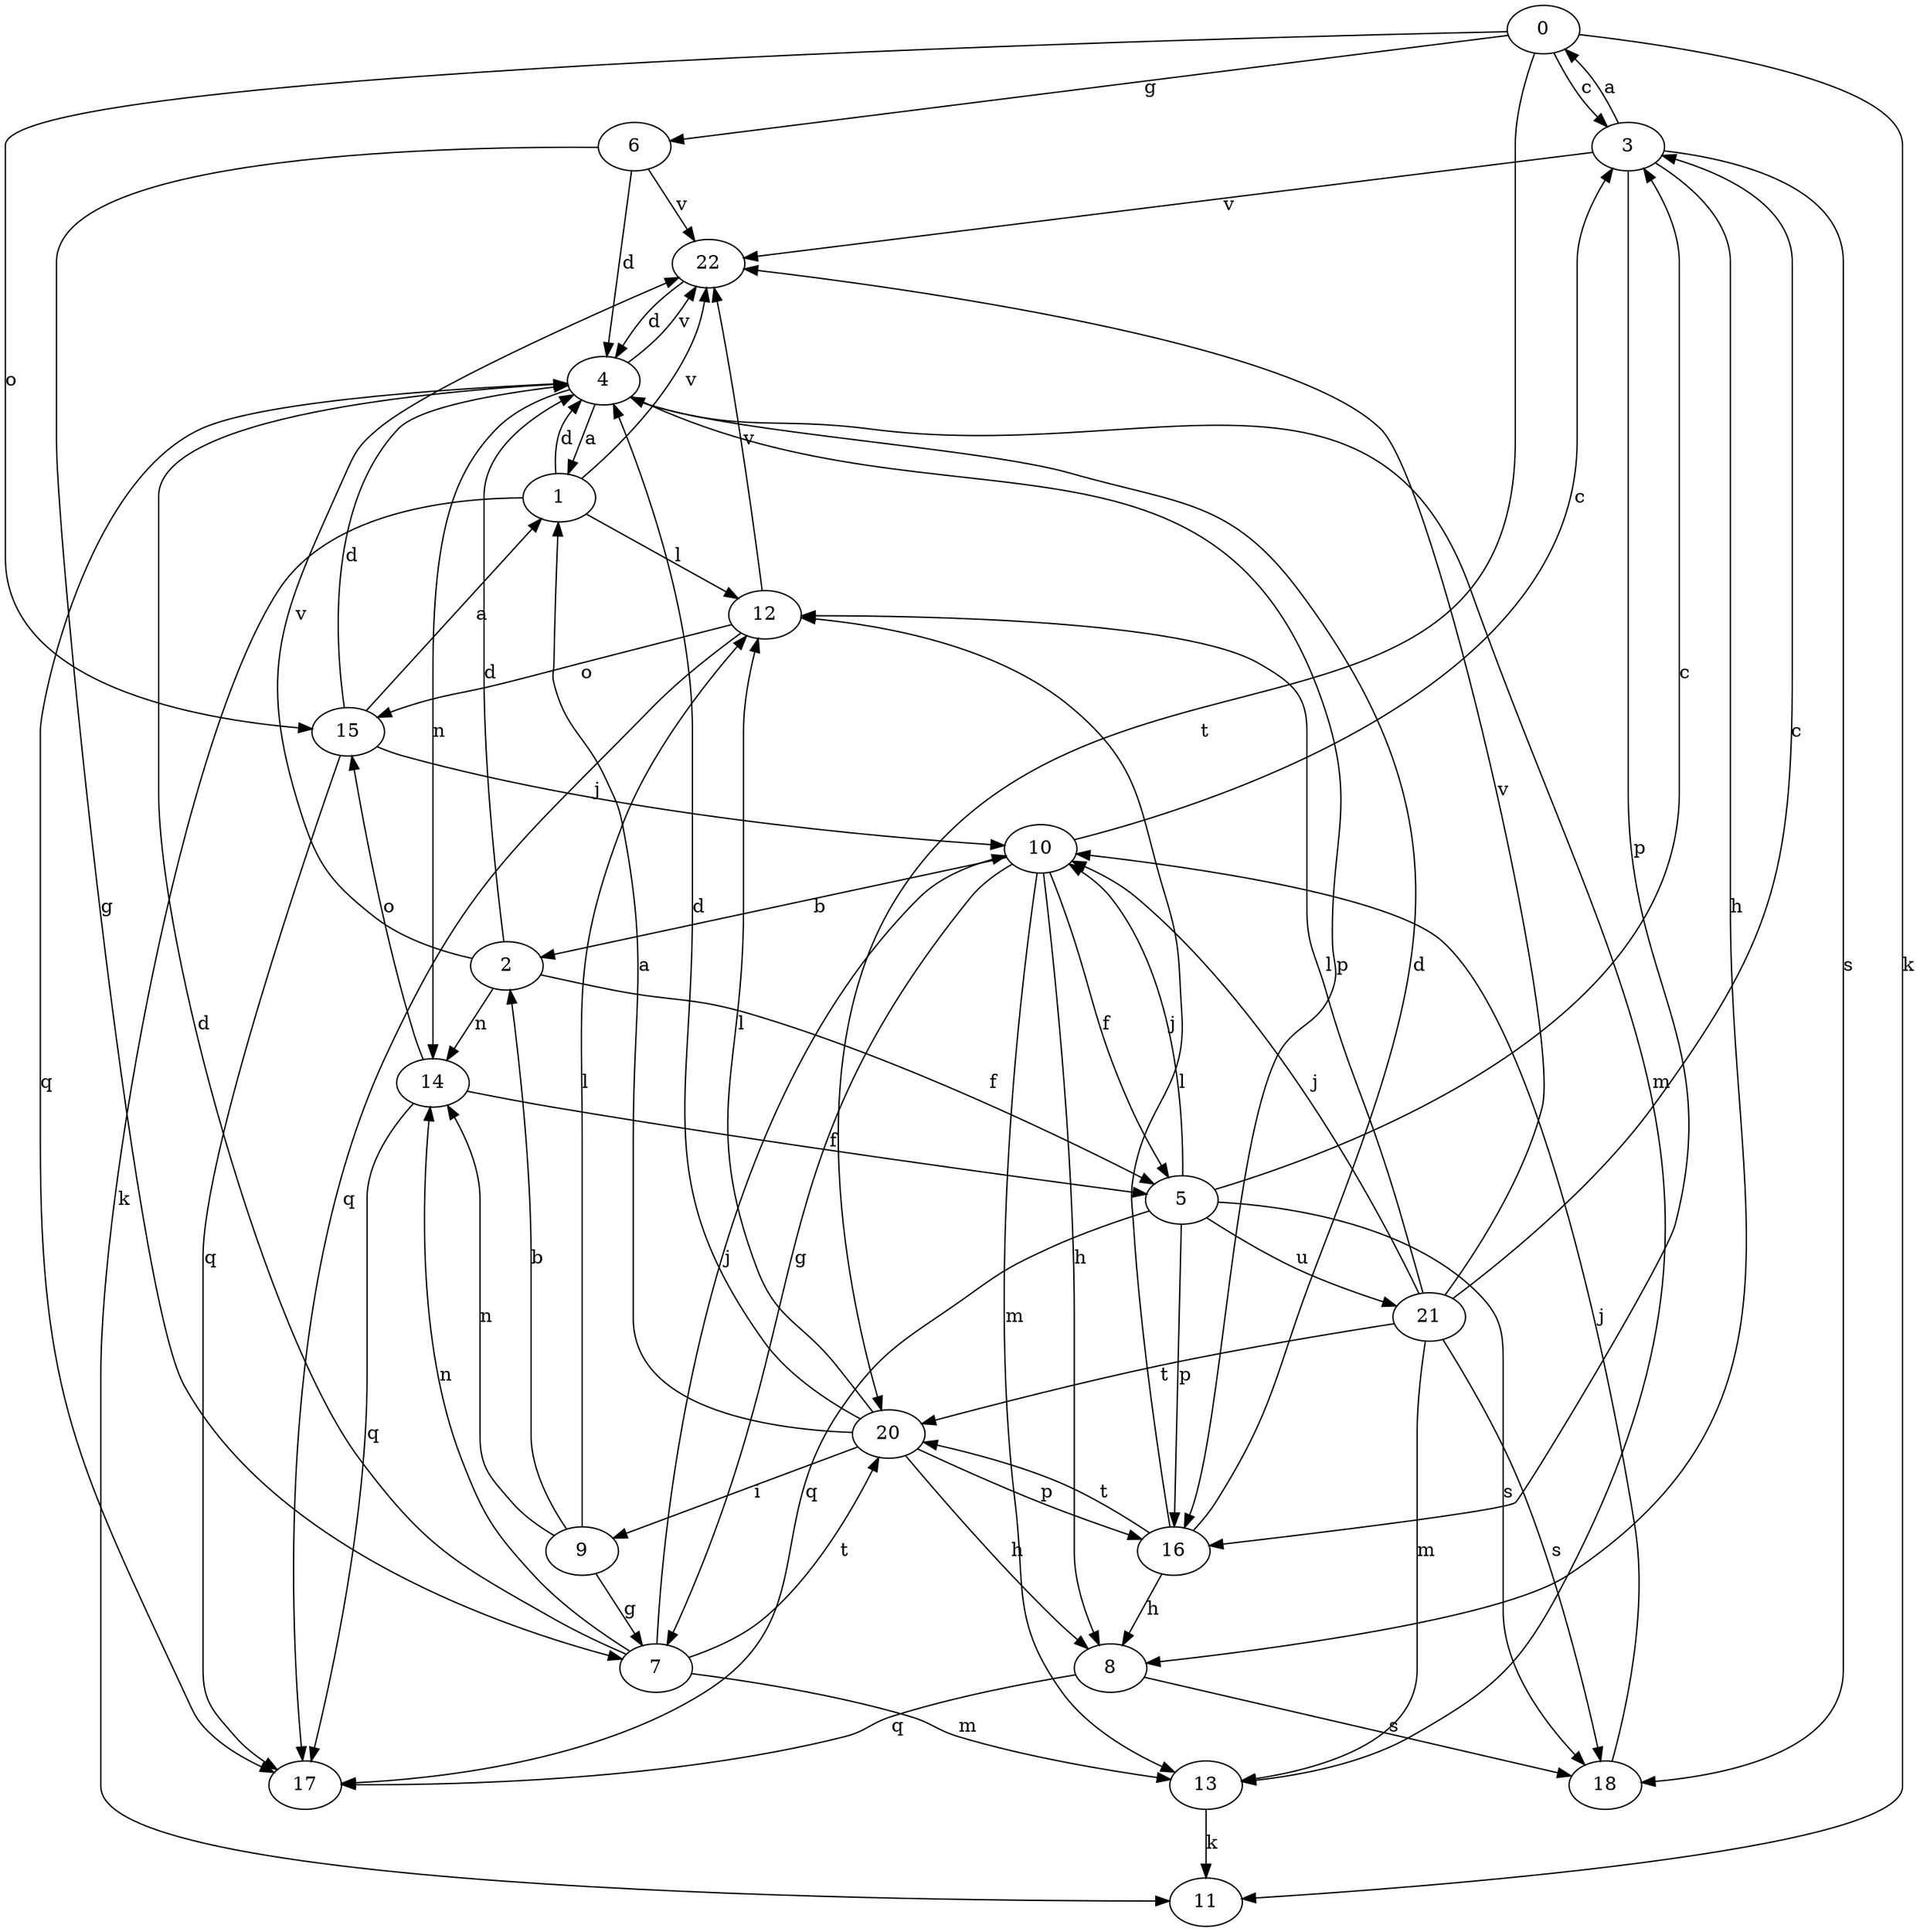strict digraph  {
0;
1;
2;
3;
4;
5;
6;
7;
8;
9;
10;
11;
12;
13;
14;
15;
16;
17;
18;
20;
21;
22;
0 -> 3  [label=c];
0 -> 6  [label=g];
0 -> 11  [label=k];
0 -> 15  [label=o];
0 -> 20  [label=t];
1 -> 4  [label=d];
1 -> 11  [label=k];
1 -> 12  [label=l];
1 -> 22  [label=v];
2 -> 4  [label=d];
2 -> 5  [label=f];
2 -> 14  [label=n];
2 -> 22  [label=v];
3 -> 0  [label=a];
3 -> 8  [label=h];
3 -> 16  [label=p];
3 -> 18  [label=s];
3 -> 22  [label=v];
4 -> 1  [label=a];
4 -> 13  [label=m];
4 -> 14  [label=n];
4 -> 16  [label=p];
4 -> 17  [label=q];
4 -> 22  [label=v];
5 -> 3  [label=c];
5 -> 10  [label=j];
5 -> 16  [label=p];
5 -> 17  [label=q];
5 -> 18  [label=s];
5 -> 21  [label=u];
6 -> 4  [label=d];
6 -> 7  [label=g];
6 -> 22  [label=v];
7 -> 4  [label=d];
7 -> 10  [label=j];
7 -> 13  [label=m];
7 -> 14  [label=n];
7 -> 20  [label=t];
8 -> 17  [label=q];
8 -> 18  [label=s];
9 -> 2  [label=b];
9 -> 7  [label=g];
9 -> 12  [label=l];
9 -> 14  [label=n];
10 -> 2  [label=b];
10 -> 3  [label=c];
10 -> 5  [label=f];
10 -> 7  [label=g];
10 -> 8  [label=h];
10 -> 13  [label=m];
12 -> 15  [label=o];
12 -> 17  [label=q];
12 -> 22  [label=v];
13 -> 11  [label=k];
14 -> 5  [label=f];
14 -> 15  [label=o];
14 -> 17  [label=q];
15 -> 1  [label=a];
15 -> 4  [label=d];
15 -> 10  [label=j];
15 -> 17  [label=q];
16 -> 4  [label=d];
16 -> 8  [label=h];
16 -> 12  [label=l];
16 -> 20  [label=t];
18 -> 10  [label=j];
20 -> 1  [label=a];
20 -> 4  [label=d];
20 -> 8  [label=h];
20 -> 9  [label=i];
20 -> 12  [label=l];
20 -> 16  [label=p];
21 -> 3  [label=c];
21 -> 10  [label=j];
21 -> 12  [label=l];
21 -> 13  [label=m];
21 -> 18  [label=s];
21 -> 20  [label=t];
21 -> 22  [label=v];
22 -> 4  [label=d];
}
